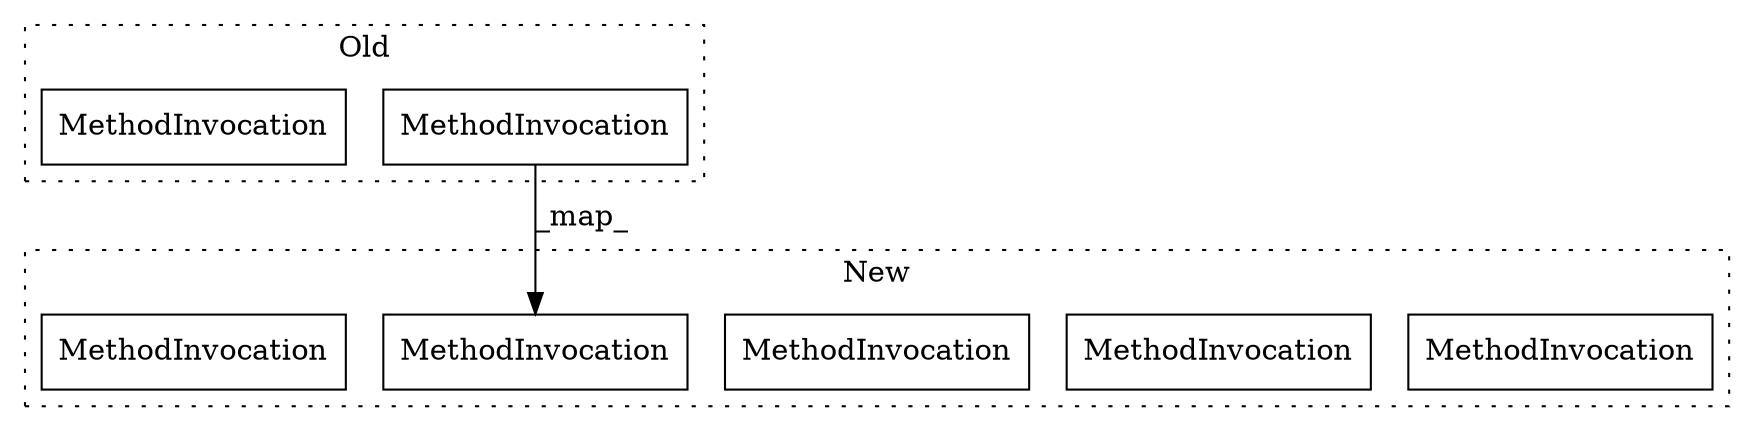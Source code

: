 digraph G {
subgraph cluster0 {
2 [label="MethodInvocation" a="32" s="9878,9984" l="27,1" shape="box"];
4 [label="MethodInvocation" a="32" s="9320,9369" l="22,1" shape="box"];
label = "Old";
style="dotted";
}
subgraph cluster1 {
1 [label="MethodInvocation" a="32" s="9698,9735" l="10,1" shape="box"];
3 [label="MethodInvocation" a="32" s="10838,10895" l="11,1" shape="box"];
5 [label="MethodInvocation" a="32" s="10142,10197" l="15,1" shape="box"];
6 [label="MethodInvocation" a="32" s="9863,9900" l="10,1" shape="box"];
7 [label="MethodInvocation" a="32" s="13112,13162" l="11,1" shape="box"];
label = "New";
style="dotted";
}
2 -> 6 [label="_map_"];
}